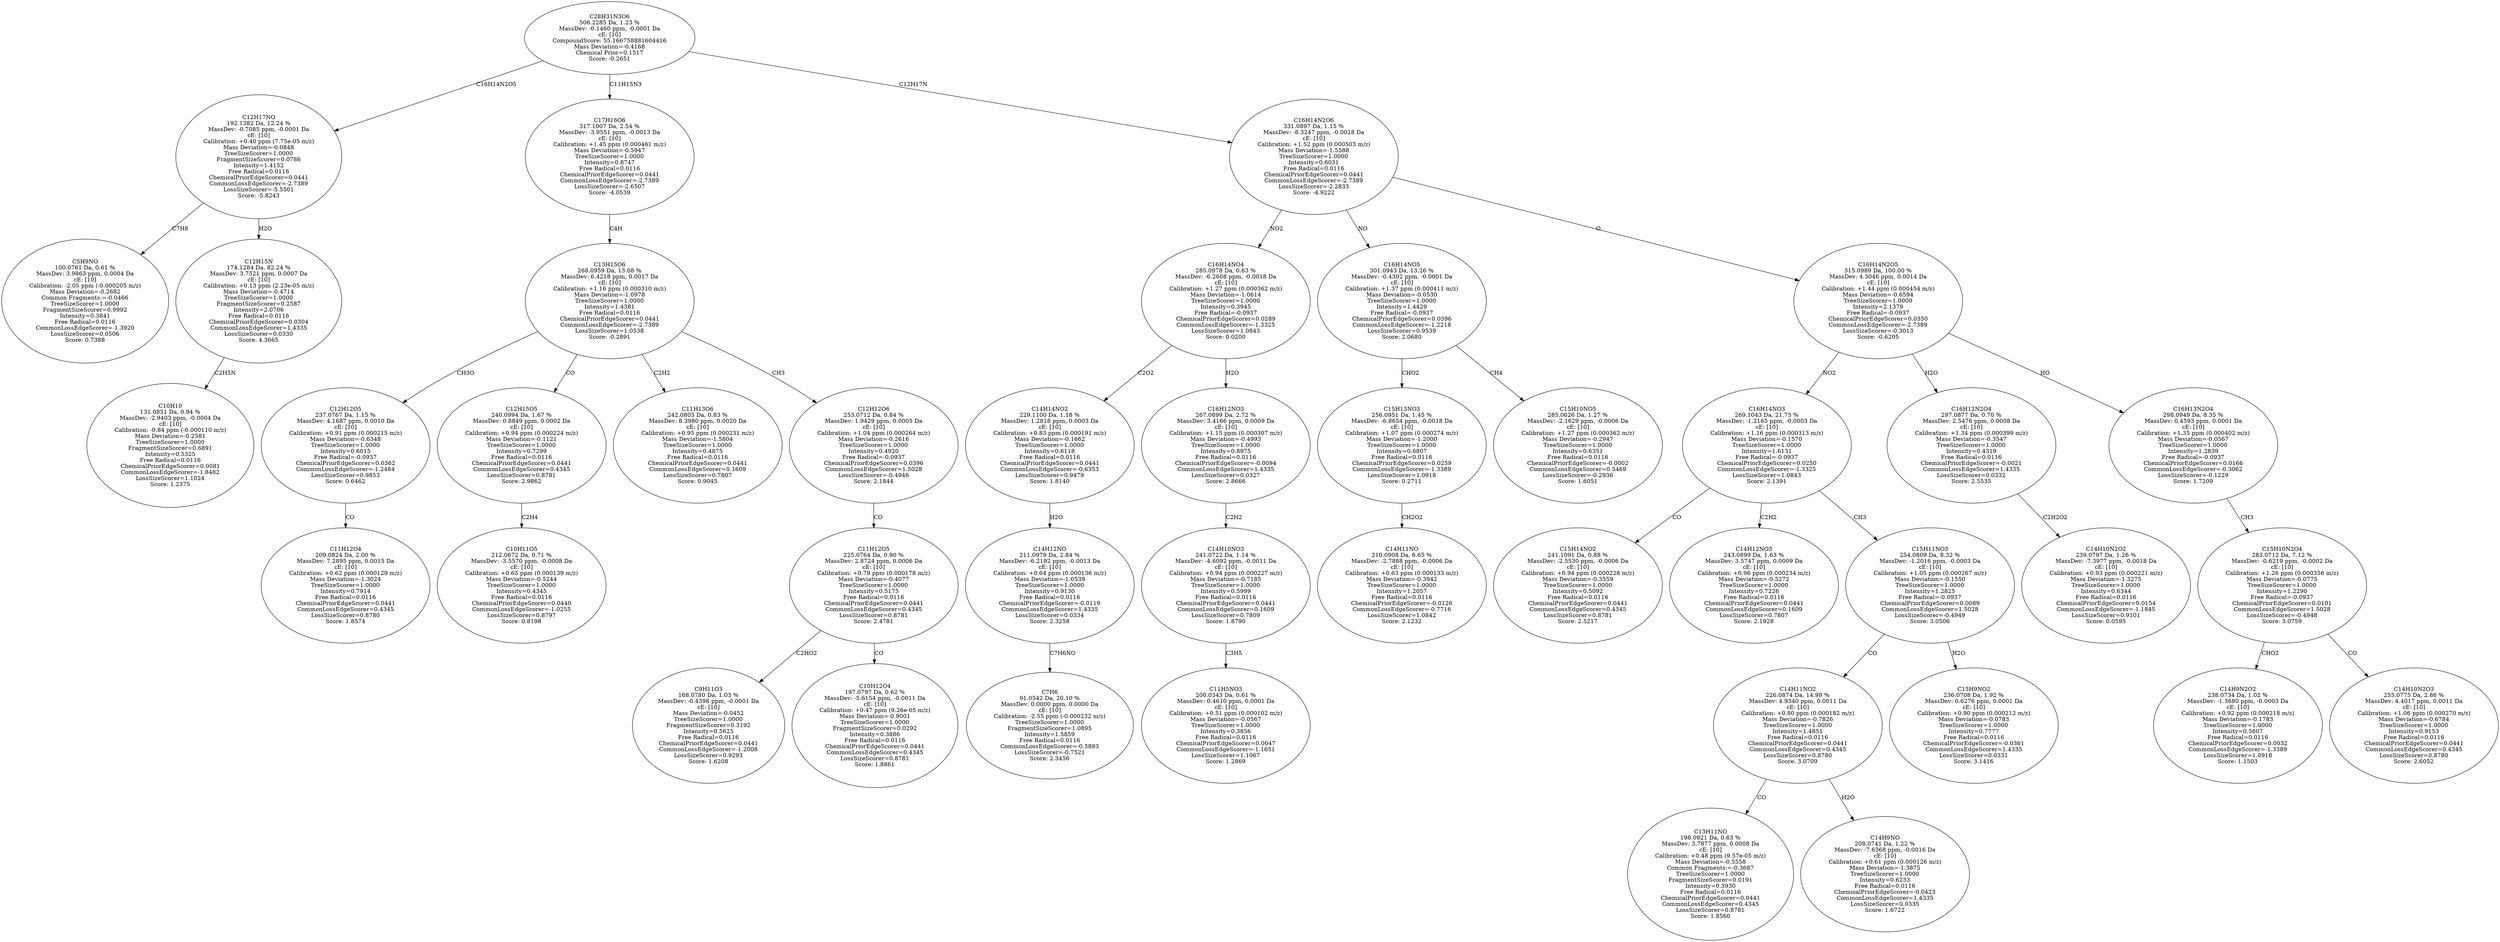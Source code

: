 strict digraph {
v1 [label="C5H9NO\n100.0761 Da, 0.61 %\nMassDev: 3.9863 ppm, 0.0004 Da\ncE: [10]\nCalibration: -2.05 ppm (-0.000205 m/z)\nMass Deviation=-0.2682\nCommon Fragments:=-0.0466\nTreeSizeScorer=1.0000\nFragmentSizeScorer=0.9992\nIntensity=0.3841\nFree Radical=0.0116\nCommonLossEdgeScorer=-1.3920\nLossSizeScorer=0.0506\nScore: 0.7388"];
v2 [label="C10H10\n131.0851 Da, 0.94 %\nMassDev: -2.9403 ppm, -0.0004 Da\ncE: [10]\nCalibration: -0.84 ppm (-0.000110 m/z)\nMass Deviation=-0.2581\nTreeSizeScorer=1.0000\nFragmentSizeScorer=0.6891\nIntensity=0.5325\nFree Radical=0.0116\nChemicalPriorEdgeScorer=0.0081\nCommonLossEdgeScorer=-1.8482\nLossSizeScorer=1.1024\nScore: 1.2375"];
v3 [label="C12H15N\n174.1284 Da, 82.24 %\nMassDev: 3.7521 ppm, 0.0007 Da\ncE: [10]\nCalibration: +0.13 ppm (2.23e-05 m/z)\nMass Deviation=-0.4714\nTreeSizeScorer=1.0000\nFragmentSizeScorer=0.2587\nIntensity=2.0706\nFree Radical=0.0116\nChemicalPriorEdgeScorer=0.0304\nCommonLossEdgeScorer=1.4335\nLossSizeScorer=0.0330\nScore: 4.3665"];
v4 [label="C12H17NO\n192.1382 Da, 12.24 %\nMassDev: -0.7085 ppm, -0.0001 Da\ncE: [10]\nCalibration: +0.40 ppm (7.75e-05 m/z)\nMass Deviation=-0.0848\nTreeSizeScorer=1.0000\nFragmentSizeScorer=0.0786\nIntensity=1.4152\nFree Radical=0.0116\nChemicalPriorEdgeScorer=0.0441\nCommonLossEdgeScorer=-2.7389\nLossSizeScorer=-5.5501\nScore: -5.8243"];
v5 [label="C11H12O4\n209.0824 Da, 2.00 %\nMassDev: 7.2895 ppm, 0.0015 Da\ncE: [10]\nCalibration: +0.62 ppm (0.000129 m/z)\nMass Deviation=-1.3024\nTreeSizeScorer=1.0000\nIntensity=0.7914\nFree Radical=0.0116\nChemicalPriorEdgeScorer=0.0441\nCommonLossEdgeScorer=0.4345\nLossSizeScorer=0.8780\nScore: 1.8574"];
v6 [label="C12H12O5\n237.0767 Da, 1.15 %\nMassDev: 4.1687 ppm, 0.0010 Da\ncE: [10]\nCalibration: +0.91 ppm (0.000215 m/z)\nMass Deviation=-0.6348\nTreeSizeScorer=1.0000\nIntensity=0.6015\nFree Radical=-0.0937\nChemicalPriorEdgeScorer=0.0362\nCommonLossEdgeScorer=-1.2484\nLossSizeScorer=0.9853\nScore: 0.6462"];
v7 [label="C10H11O5\n212.0672 Da, 0.71 %\nMassDev: -3.5570 ppm, -0.0008 Da\ncE: [10]\nCalibration: +0.65 ppm (0.000139 m/z)\nMass Deviation=-0.5244\nTreeSizeScorer=1.0000\nIntensity=0.4345\nFree Radical=0.0116\nChemicalPriorEdgeScorer=0.0440\nCommonLossEdgeScorer=-1.0255\nLossSizeScorer=0.8797\nScore: 0.8198"];
v8 [label="C12H15O5\n240.0994 Da, 1.67 %\nMassDev: 0.8849 ppm, 0.0002 Da\ncE: [10]\nCalibration: +0.94 ppm (0.000224 m/z)\nMass Deviation=-0.1121\nTreeSizeScorer=1.0000\nIntensity=0.7299\nFree Radical=0.0116\nChemicalPriorEdgeScorer=0.0441\nCommonLossEdgeScorer=0.4345\nLossSizeScorer=0.8781\nScore: 2.9862"];
v9 [label="C11H13O6\n242.0805 Da, 0.83 %\nMassDev: 8.3980 ppm, 0.0020 Da\ncE: [10]\nCalibration: +0.95 ppm (0.000231 m/z)\nMass Deviation=-1.5804\nTreeSizeScorer=1.0000\nIntensity=0.4875\nFree Radical=0.0116\nChemicalPriorEdgeScorer=0.0441\nCommonLossEdgeScorer=0.1609\nLossSizeScorer=0.7807\nScore: 0.9045"];
v10 [label="C9H11O3\n168.0780 Da, 1.03 %\nMassDev: -0.4398 ppm, -0.0001 Da\ncE: [10]\nMass Deviation=-0.0452\nTreeSizeScorer=1.0000\nFragmentSizeScorer=0.3192\nIntensity=0.5625\nFree Radical=0.0116\nChemicalPriorEdgeScorer=0.0441\nCommonLossEdgeScorer=-1.2008\nLossSizeScorer=0.9293\nScore: 1.6208"];
v11 [label="C10H12O4\n197.0797 Da, 0.62 %\nMassDev: -5.6154 ppm, -0.0011 Da\ncE: [10]\nCalibration: +0.47 ppm (9.26e-05 m/z)\nMass Deviation=-0.9001\nTreeSizeScorer=1.0000\nFragmentSizeScorer=0.0292\nIntensity=0.3886\nFree Radical=0.0116\nChemicalPriorEdgeScorer=0.0441\nCommonLossEdgeScorer=0.4345\nLossSizeScorer=0.8781\nScore: 1.8861"];
v12 [label="C11H12O5\n225.0764 Da, 0.90 %\nMassDev: 2.8724 ppm, 0.0006 Da\ncE: [10]\nCalibration: +0.79 ppm (0.000178 m/z)\nMass Deviation=-0.4077\nTreeSizeScorer=1.0000\nIntensity=0.5175\nFree Radical=0.0116\nChemicalPriorEdgeScorer=0.0441\nCommonLossEdgeScorer=0.4345\nLossSizeScorer=0.8781\nScore: 2.4781"];
v13 [label="C12H12O6\n253.0712 Da, 0.84 %\nMassDev: 1.9429 ppm, 0.0005 Da\ncE: [10]\nCalibration: +1.04 ppm (0.000264 m/z)\nMass Deviation=-0.2616\nTreeSizeScorer=1.0000\nIntensity=0.4920\nFree Radical=-0.0937\nChemicalPriorEdgeScorer=0.0396\nCommonLossEdgeScorer=1.5028\nLossSizeScorer=-0.4946\nScore: 2.1844"];
v14 [label="C13H15O6\n268.0959 Da, 13.08 %\nMassDev: 6.4218 ppm, 0.0017 Da\ncE: [10]\nCalibration: +1.16 ppm (0.000310 m/z)\nMass Deviation=-1.0978\nTreeSizeScorer=1.0000\nIntensity=1.4381\nFree Radical=0.0116\nChemicalPriorEdgeScorer=0.0441\nCommonLossEdgeScorer=-2.7389\nLossSizeScorer=1.0538\nScore: -0.2891"];
v15 [label="C17H16O6\n317.1007 Da, 2.54 %\nMassDev: -3.9551 ppm, -0.0013 Da\ncE: [10]\nCalibration: +1.45 ppm (0.000461 m/z)\nMass Deviation=-0.5947\nTreeSizeScorer=1.0000\nIntensity=0.8747\nFree Radical=0.0116\nChemicalPriorEdgeScorer=0.0441\nCommonLossEdgeScorer=-2.7389\nLossSizeScorer=-2.6507\nScore: -4.0539"];
v16 [label="C7H6\n91.0542 Da, 20.10 %\nMassDev: 0.0000 ppm, 0.0000 Da\ncE: [10]\nCalibration: -2.55 ppm (-0.000232 m/z)\nTreeSizeScorer=1.0000\nFragmentSizeScorer=1.0895\nIntensity=1.5859\nFree Radical=0.0116\nCommonLossEdgeScorer=-0.5893\nLossSizeScorer=-0.7521\nScore: 2.3456"];
v17 [label="C14H12NO\n211.0979 Da, 2.84 %\nMassDev: -6.2192 ppm, -0.0013 Da\ncE: [10]\nCalibration: +0.64 ppm (0.000136 m/z)\nMass Deviation=-1.0539\nTreeSizeScorer=1.0000\nIntensity=0.9130\nFree Radical=0.0116\nChemicalPriorEdgeScorer=-0.0119\nCommonLossEdgeScorer=1.4335\nLossSizeScorer=0.0334\nScore: 2.3258"];
v18 [label="C14H14NO2\n229.1100 Da, 1.18 %\nMassDev: 1.2818 ppm, 0.0003 Da\ncE: [10]\nCalibration: +0.83 ppm (0.000191 m/z)\nMass Deviation=-0.1662\nTreeSizeScorer=1.0000\nIntensity=0.6118\nFree Radical=0.0116\nChemicalPriorEdgeScorer=0.0441\nCommonLossEdgeScorer=-0.6353\nLossSizeScorer=0.9479\nScore: 1.8140"];
v19 [label="C11H5NO3\n200.0343 Da, 0.61 %\nMassDev: 0.4610 ppm, 0.0001 Da\ncE: [10]\nCalibration: +0.51 ppm (0.000102 m/z)\nMass Deviation=-0.0567\nTreeSizeScorer=1.0000\nIntensity=0.3856\nFree Radical=0.0116\nChemicalPriorEdgeScorer=0.0047\nCommonLossEdgeScorer=-1.1651\nLossSizeScorer=1.1067\nScore: 1.2869"];
v20 [label="C14H10NO3\n241.0722 Da, 1.14 %\nMassDev: -4.6092 ppm, -0.0011 Da\ncE: [10]\nCalibration: +0.94 ppm (0.000227 m/z)\nMass Deviation=-0.7185\nTreeSizeScorer=1.0000\nIntensity=0.5999\nFree Radical=0.0116\nChemicalPriorEdgeScorer=0.0441\nCommonLossEdgeScorer=0.1609\nLossSizeScorer=0.7809\nScore: 1.8790"];
v21 [label="C16H12NO3\n267.0899 Da, 2.72 %\nMassDev: 3.4166 ppm, 0.0009 Da\ncE: [10]\nCalibration: +1.15 ppm (0.000307 m/z)\nMass Deviation=-0.4993\nTreeSizeScorer=1.0000\nIntensity=0.8975\nFree Radical=0.0116\nChemicalPriorEdgeScorer=-0.0094\nCommonLossEdgeScorer=1.4335\nLossSizeScorer=0.0327\nScore: 2.8666"];
v22 [label="C16H14NO4\n285.0978 Da, 0.63 %\nMassDev: -6.2608 ppm, -0.0018 Da\ncE: [10]\nCalibration: +1.27 ppm (0.000362 m/z)\nMass Deviation=-1.0614\nTreeSizeScorer=1.0000\nIntensity=0.3945\nFree Radical=-0.0937\nChemicalPriorEdgeScorer=0.0289\nCommonLossEdgeScorer=-1.3325\nLossSizeScorer=1.0843\nScore: 0.0200"];
v23 [label="C14H11NO\n210.0908 Da, 6.65 %\nMassDev: -2.7888 ppm, -0.0006 Da\ncE: [10]\nCalibration: +0.63 ppm (0.000133 m/z)\nMass Deviation=-0.3942\nTreeSizeScorer=1.0000\nIntensity=1.2057\nFree Radical=0.0116\nChemicalPriorEdgeScorer=-0.0126\nCommonLossEdgeScorer=-0.7716\nLossSizeScorer=1.0842\nScore: 2.1232"];
v24 [label="C15H13NO3\n256.0951 Da, 1.45 %\nMassDev: -6.8654 ppm, -0.0018 Da\ncE: [10]\nCalibration: +1.07 ppm (0.000274 m/z)\nMass Deviation=-1.2000\nTreeSizeScorer=1.0000\nIntensity=0.6807\nFree Radical=0.0116\nChemicalPriorEdgeScorer=0.0259\nCommonLossEdgeScorer=-1.3389\nLossSizeScorer=1.0918\nScore: 0.2711"];
v25 [label="C15H10NO5\n285.0626 Da, 1.27 %\nMassDev: -2.1629 ppm, -0.0006 Da\ncE: [10]\nCalibration: +1.27 ppm (0.000362 m/z)\nMass Deviation=-0.2947\nTreeSizeScorer=1.0000\nIntensity=0.6351\nFree Radical=0.0116\nChemicalPriorEdgeScorer=-0.0002\nCommonLossEdgeScorer=0.5469\nLossSizeScorer=-0.2936\nScore: 1.6051"];
v26 [label="C16H14NO5\n301.0943 Da, 13.26 %\nMassDev: -0.4302 ppm, -0.0001 Da\ncE: [10]\nCalibration: +1.37 ppm (0.000411 m/z)\nMass Deviation=-0.0530\nTreeSizeScorer=1.0000\nIntensity=1.4429\nFree Radical=-0.0937\nChemicalPriorEdgeScorer=0.0396\nCommonLossEdgeScorer=-1.2218\nLossSizeScorer=0.9539\nScore: 2.0680"];
v27 [label="C15H14NO2\n241.1091 Da, 0.88 %\nMassDev: -2.5530 ppm, -0.0006 Da\ncE: [10]\nCalibration: +0.94 ppm (0.000228 m/z)\nMass Deviation=-0.3559\nTreeSizeScorer=1.0000\nIntensity=0.5092\nFree Radical=0.0116\nChemicalPriorEdgeScorer=0.0441\nCommonLossEdgeScorer=0.4345\nLossSizeScorer=0.8781\nScore: 2.5217"];
v28 [label="C14H12NO3\n243.0899 Da, 1.63 %\nMassDev: 3.5747 ppm, 0.0009 Da\ncE: [10]\nCalibration: +0.96 ppm (0.000234 m/z)\nMass Deviation=-0.5272\nTreeSizeScorer=1.0000\nIntensity=0.7226\nFree Radical=0.0116\nChemicalPriorEdgeScorer=0.0441\nCommonLossEdgeScorer=0.1609\nLossSizeScorer=0.7807\nScore: 2.1928"];
v29 [label="C13H11NO\n198.0921 Da, 0.63 %\nMassDev: 3.7877 ppm, 0.0008 Da\ncE: [10]\nCalibration: +0.48 ppm (9.57e-05 m/z)\nMass Deviation=-0.5558\nCommon Fragments:=-0.3687\nTreeSizeScorer=1.0000\nFragmentSizeScorer=0.0191\nIntensity=0.3930\nFree Radical=0.0116\nChemicalPriorEdgeScorer=0.0441\nCommonLossEdgeScorer=0.4345\nLossSizeScorer=0.8781\nScore: 1.8560"];
v30 [label="C14H9NO\n208.0741 Da, 1.22 %\nMassDev: -7.6368 ppm, -0.0016 Da\ncE: [10]\nCalibration: +0.61 ppm (0.000126 m/z)\nMass Deviation=-1.3875\nTreeSizeScorer=1.0000\nIntensity=0.6233\nFree Radical=0.0116\nChemicalPriorEdgeScorer=-0.0423\nCommonLossEdgeScorer=1.4335\nLossSizeScorer=0.0335\nScore: 1.6722"];
v31 [label="C14H11NO2\n226.0874 Da, 14.99 %\nMassDev: 4.9340 ppm, 0.0011 Da\ncE: [10]\nCalibration: +0.80 ppm (0.000182 m/z)\nMass Deviation=-0.7826\nTreeSizeScorer=1.0000\nIntensity=1.4851\nFree Radical=0.0116\nChemicalPriorEdgeScorer=0.0441\nCommonLossEdgeScorer=0.4345\nLossSizeScorer=0.8780\nScore: 3.0709"];
v32 [label="C15H9NO2\n236.0708 Da, 1.92 %\nMassDev: 0.6276 ppm, 0.0001 Da\ncE: [10]\nCalibration: +0.90 ppm (0.000212 m/z)\nMass Deviation=-0.0783\nTreeSizeScorer=1.0000\nIntensity=0.7777\nFree Radical=0.0116\nChemicalPriorEdgeScorer=-0.0361\nCommonLossEdgeScorer=1.4335\nLossSizeScorer=0.0331\nScore: 3.1416"];
v33 [label="C15H11NO3\n254.0809 Da, 8.32 %\nMassDev: -1.2016 ppm, -0.0003 Da\ncE: [10]\nCalibration: +1.05 ppm (0.000267 m/z)\nMass Deviation=-0.1550\nTreeSizeScorer=1.0000\nIntensity=1.2825\nFree Radical=-0.0937\nChemicalPriorEdgeScorer=0.0089\nCommonLossEdgeScorer=1.5028\nLossSizeScorer=-0.4949\nScore: 3.0506"];
v34 [label="C16H14NO3\n269.1043 Da, 21.75 %\nMassDev: -1.2165 ppm, -0.0003 Da\ncE: [10]\nCalibration: +1.16 ppm (0.000313 m/z)\nMass Deviation=-0.1570\nTreeSizeScorer=1.0000\nIntensity=1.6131\nFree Radical=-0.0937\nChemicalPriorEdgeScorer=0.0250\nCommonLossEdgeScorer=-1.3325\nLossSizeScorer=1.0843\nScore: 2.1391"];
v35 [label="C14H10N2O2\n239.0797 Da, 1.26 %\nMassDev: -7.3977 ppm, -0.0018 Da\ncE: [10]\nCalibration: +0.93 ppm (0.000221 m/z)\nMass Deviation=-1.3275\nTreeSizeScorer=1.0000\nIntensity=0.6344\nFree Radical=0.0116\nChemicalPriorEdgeScorer=0.0154\nCommonLossEdgeScorer=-1.1845\nLossSizeScorer=0.9101\nScore: 0.0595"];
v36 [label="C16H12N2O4\n297.0877 Da, 0.70 %\nMassDev: 2.5476 ppm, 0.0008 Da\ncE: [10]\nCalibration: +1.34 ppm (0.000399 m/z)\nMass Deviation=-0.3547\nTreeSizeScorer=1.0000\nIntensity=0.4319\nFree Radical=0.0116\nChemicalPriorEdgeScorer=-0.0021\nCommonLossEdgeScorer=1.4335\nLossSizeScorer=0.0332\nScore: 2.5535"];
v37 [label="C14H9N2O2\n238.0734 Da, 1.02 %\nMassDev: -1.3680 ppm, -0.0003 Da\ncE: [10]\nCalibration: +0.92 ppm (0.000218 m/z)\nMass Deviation=-0.1783\nTreeSizeScorer=1.0000\nIntensity=0.5607\nFree Radical=0.0116\nChemicalPriorEdgeScorer=0.0032\nCommonLossEdgeScorer=-1.3389\nLossSizeScorer=1.0918\nScore: 1.1503"];
v38 [label="C14H10N2O3\n255.0775 Da, 2.86 %\nMassDev: 4.4017 ppm, 0.0011 Da\ncE: [10]\nCalibration: +1.06 ppm (0.000270 m/z)\nMass Deviation=-0.6784\nTreeSizeScorer=1.0000\nIntensity=0.9153\nFree Radical=0.0116\nChemicalPriorEdgeScorer=0.0441\nCommonLossEdgeScorer=0.4345\nLossSizeScorer=0.8780\nScore: 2.6052"];
v39 [label="C15H10N2O4\n283.0712 Da, 7.12 %\nMassDev: -0.6219 ppm, -0.0002 Da\ncE: [10]\nCalibration: +1.26 ppm (0.000356 m/z)\nMass Deviation=-0.0775\nTreeSizeScorer=1.0000\nIntensity=1.2290\nFree Radical=-0.0937\nChemicalPriorEdgeScorer=0.0101\nCommonLossEdgeScorer=1.5028\nLossSizeScorer=-0.4948\nScore: 3.0759"];
v40 [label="C16H13N2O4\n298.0949 Da, 8.35 %\nMassDev: 0.4593 ppm, 0.0001 Da\ncE: [10]\nCalibration: +1.35 ppm (0.000402 m/z)\nMass Deviation=-0.0567\nTreeSizeScorer=1.0000\nIntensity=1.2839\nFree Radical=-0.0937\nChemicalPriorEdgeScorer=0.0166\nCommonLossEdgeScorer=-0.3062\nLossSizeScorer=-0.1229\nScore: 1.7209"];
v41 [label="C16H14N2O5\n315.0989 Da, 100.00 %\nMassDev: 4.3046 ppm, 0.0014 Da\ncE: [10]\nCalibration: +1.44 ppm (0.000454 m/z)\nMass Deviation=-0.6594\nTreeSizeScorer=1.0000\nIntensity=2.1379\nFree Radical=-0.0937\nChemicalPriorEdgeScorer=0.0350\nCommonLossEdgeScorer=-2.7389\nLossSizeScorer=-0.3013\nScore: -0.6205"];
v42 [label="C16H14N2O6\n331.0897 Da, 1.15 %\nMassDev: -8.3247 ppm, -0.0028 Da\ncE: [10]\nCalibration: +1.52 ppm (0.000503 m/z)\nMass Deviation=-1.5588\nTreeSizeScorer=1.0000\nIntensity=0.6031\nFree Radical=0.0116\nChemicalPriorEdgeScorer=0.0441\nCommonLossEdgeScorer=-2.7389\nLossSizeScorer=-2.2833\nScore: -4.9222"];
v43 [label="C28H31N3O6\n506.2285 Da, 1.23 %\nMassDev: -0.1460 ppm, -0.0001 Da\ncE: [10]\nCompoundScore: 55.166758881604416\nMass Deviation=-0.4168\nChemical Prior=0.1517\nScore: -0.2651"];
v4 -> v1 [label="C7H8"];
v3 -> v2 [label="C2H5N"];
v4 -> v3 [label="H2O"];
v43 -> v4 [label="C16H14N2O5"];
v6 -> v5 [label="CO"];
v14 -> v6 [label="CH3O"];
v8 -> v7 [label="C2H4"];
v14 -> v8 [label="CO"];
v14 -> v9 [label="C2H2"];
v12 -> v10 [label="C2HO2"];
v12 -> v11 [label="CO"];
v13 -> v12 [label="CO"];
v14 -> v13 [label="CH3"];
v15 -> v14 [label="C4H"];
v43 -> v15 [label="C11H15N3"];
v17 -> v16 [label="C7H6NO"];
v18 -> v17 [label="H2O"];
v22 -> v18 [label="C2O2"];
v20 -> v19 [label="C3H5"];
v21 -> v20 [label="C2H2"];
v22 -> v21 [label="H2O"];
v42 -> v22 [label="NO2"];
v24 -> v23 [label="CH2O2"];
v26 -> v24 [label="CHO2"];
v26 -> v25 [label="CH4"];
v42 -> v26 [label="NO"];
v34 -> v27 [label="CO"];
v34 -> v28 [label="C2H2"];
v31 -> v29 [label="CO"];
v31 -> v30 [label="H2O"];
v33 -> v31 [label="CO"];
v33 -> v32 [label="H2O"];
v34 -> v33 [label="CH3"];
v41 -> v34 [label="NO2"];
v36 -> v35 [label="C2H2O2"];
v41 -> v36 [label="H2O"];
v39 -> v37 [label="CHO2"];
v39 -> v38 [label="CO"];
v40 -> v39 [label="CH3"];
v41 -> v40 [label="HO"];
v42 -> v41 [label="O"];
v43 -> v42 [label="C12H17N"];
}